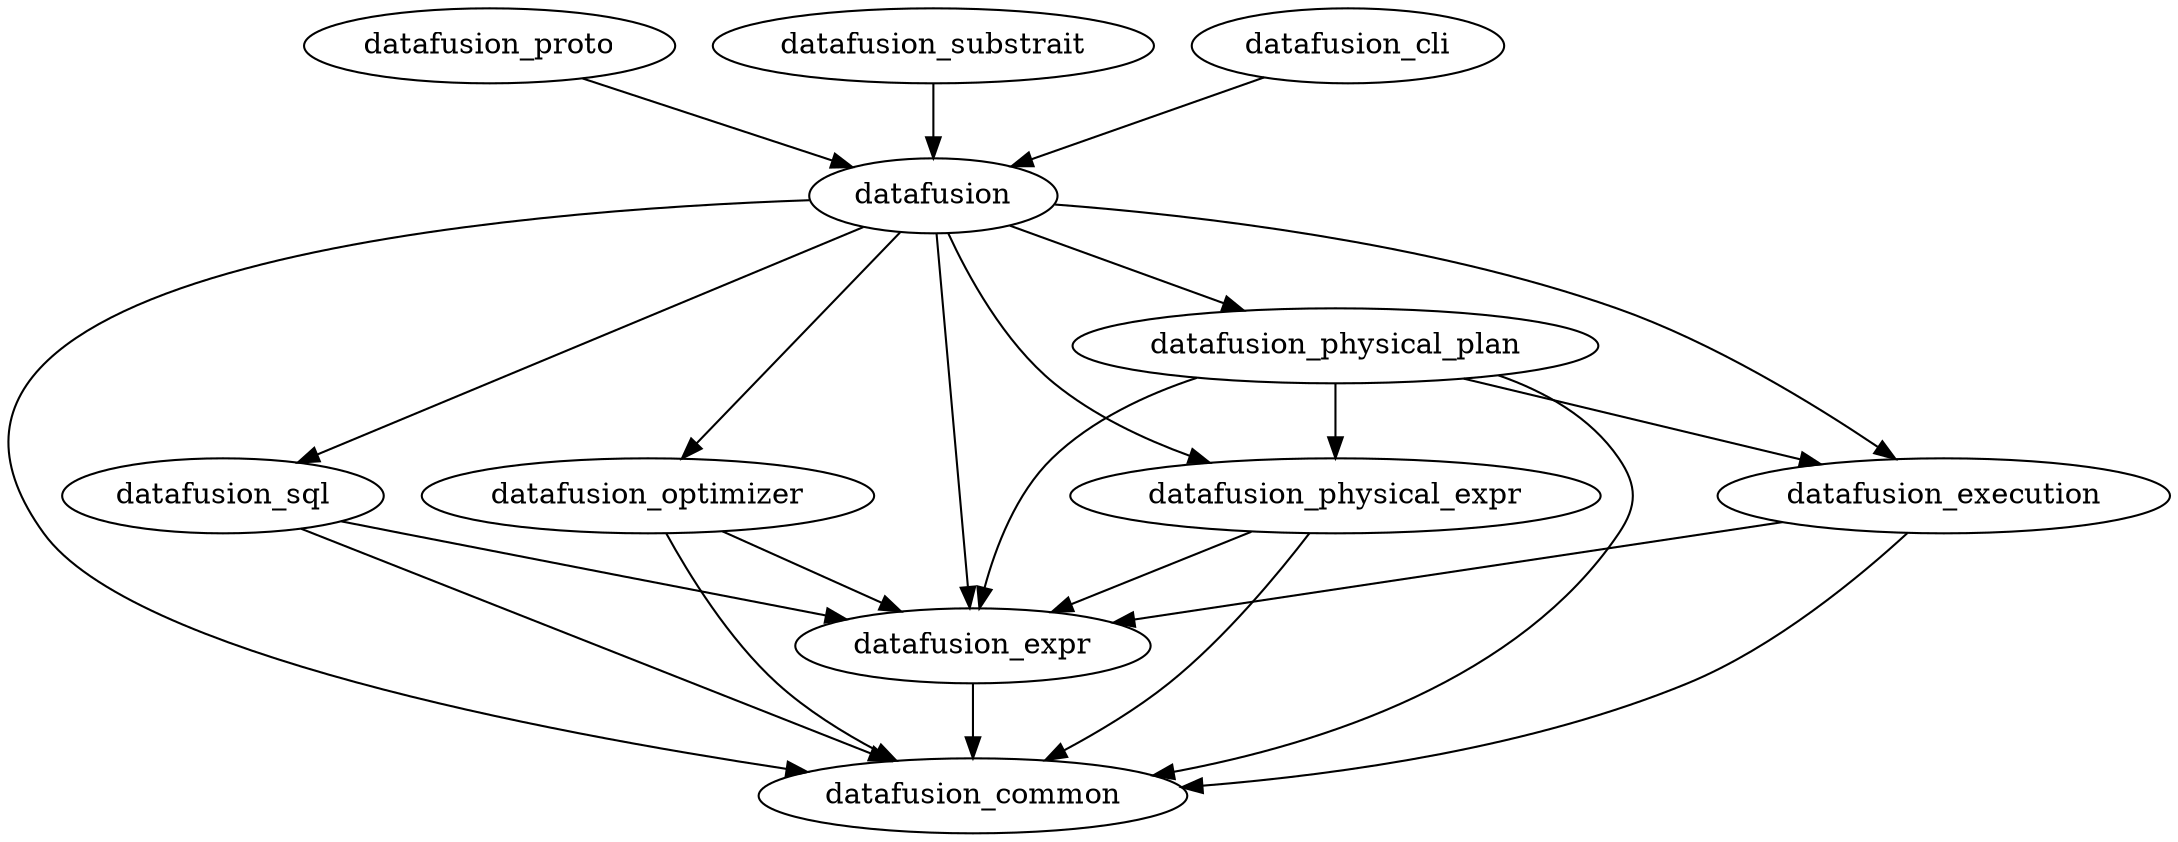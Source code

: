 // Licensed to the Apache Software Foundation (ASF) under one
// or more contributor license agreements.  See the NOTICE file
// distributed with this work for additional information
// regarding copyright ownership.  The ASF licenses this file
// to you under the Apache License, Version 2.0 (the
// "License"); you may not use this file except in compliance
// with the License.  You may obtain a copy of the License at
//
//   http://www.apache.org/licenses/LICENSE-2.0
//
// Unless required by applicable law or agreed to in writing,
// software distributed under the License is distributed on an
// "AS IS" BASIS, WITHOUT WARRANTIES OR CONDITIONS OF ANY
// KIND, either express or implied.  See the License for the
// specific language governing permissions and limitations
// under the License.

digraph G {

    datafusion_common

	datafusion_expr -> datafusion_common

	datafusion_sql -> datafusion_common
	datafusion_sql -> datafusion_expr

	datafusion_optimizer -> datafusion_common
	datafusion_optimizer -> datafusion_expr

	datafusion_physical_expr -> datafusion_common
	datafusion_physical_expr -> datafusion_expr

        datafusion_execution -> datafusion_common
        datafusion_execution -> datafusion_expr

        datafusion_physical_plan -> datafusion_common
        datafusion_physical_plan -> datafusion_execution
        datafusion_physical_plan -> datafusion_expr
        datafusion_physical_plan -> datafusion_physical_expr

	datafusion -> datafusion_common
    datafusion -> datafusion_execution
	datafusion -> datafusion_expr
	datafusion -> datafusion_optimizer
	datafusion -> datafusion_physical_expr
	datafusion -> datafusion_physical_plan
	datafusion -> datafusion_sql

	datafusion_proto -> datafusion

	datafusion_substrait -> datafusion

	datafusion_cli -> datafusion
}

